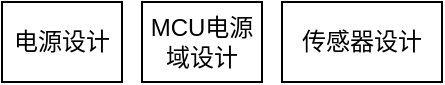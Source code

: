 <mxfile version="28.2.0">
  <diagram name="第 1 页" id="Lz7FnmI3OJWEokpmkhRt">
    <mxGraphModel dx="617" dy="284" grid="1" gridSize="10" guides="1" tooltips="1" connect="1" arrows="1" fold="1" page="1" pageScale="1" pageWidth="827" pageHeight="1169" math="0" shadow="0">
      <root>
        <mxCell id="0" />
        <mxCell id="1" parent="0" />
        <mxCell id="kFT8PFcNsTwMWZWpaxGe-1" value="电源设计" style="rounded=0;whiteSpace=wrap;html=1;" vertex="1" parent="1">
          <mxGeometry x="130" y="210" width="60" height="40" as="geometry" />
        </mxCell>
        <mxCell id="kFT8PFcNsTwMWZWpaxGe-2" value="MCU电源域设计" style="rounded=0;whiteSpace=wrap;html=1;" vertex="1" parent="1">
          <mxGeometry x="200" y="210" width="60" height="40" as="geometry" />
        </mxCell>
        <mxCell id="kFT8PFcNsTwMWZWpaxGe-3" value="传感器设计" style="rounded=0;whiteSpace=wrap;html=1;" vertex="1" parent="1">
          <mxGeometry x="270" y="210" width="80" height="40" as="geometry" />
        </mxCell>
      </root>
    </mxGraphModel>
  </diagram>
</mxfile>
